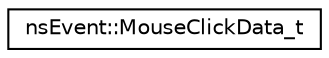 digraph "Graphical Class Hierarchy"
{
 // LATEX_PDF_SIZE
  edge [fontname="Helvetica",fontsize="10",labelfontname="Helvetica",labelfontsize="10"];
  node [fontname="Helvetica",fontsize="10",shape=record];
  rankdir="LR";
  Node0 [label="nsEvent::MouseClickData_t",height=0.2,width=0.4,color="black", fillcolor="white", style="filled",URL="$structns_event_1_1_mouse_click_data__t.html",tooltip="Possède des données pour un événement MouseClick."];
}
